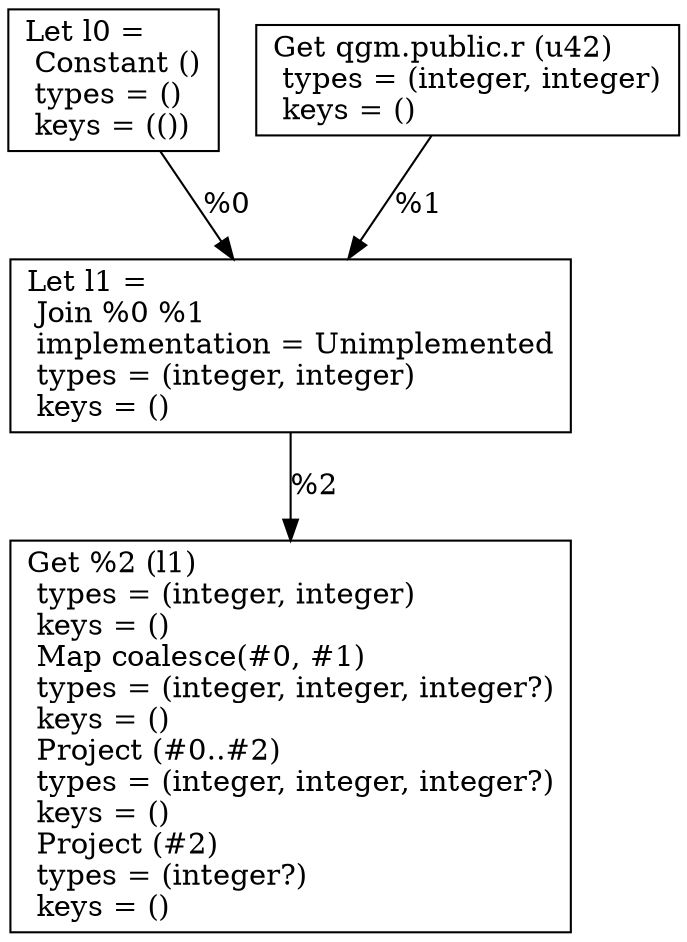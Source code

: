 digraph G {
    node0 [shape = record, label="Let l0 =\l Constant ()\l  types = ()\l  keys = (())\l"]
    node1 [shape = record, label=" Get qgm.public.r (u42)\l  types = (integer, integer)\l  keys = ()\l"]
    node2 [shape = record, label="Let l1 =\l Join %0 %1\l  implementation = Unimplemented\l  types = (integer, integer)\l  keys = ()\l"]
    node3 [shape = record, label=" Get %2 (l1)\l  types = (integer, integer)\l  keys = ()\l Map coalesce(#0, #1)\l  types = (integer, integer, integer?)\l  keys = ()\l Project (#0..#2)\l  types = (integer, integer, integer?)\l  keys = ()\l Project (#2)\l  types = (integer?)\l  keys = ()\l"]
    node2 -> node3 [label = "%2\l"]
    node1 -> node2 [label = "%1\l"]
    node0 -> node2 [label = "%0\l"]
}
